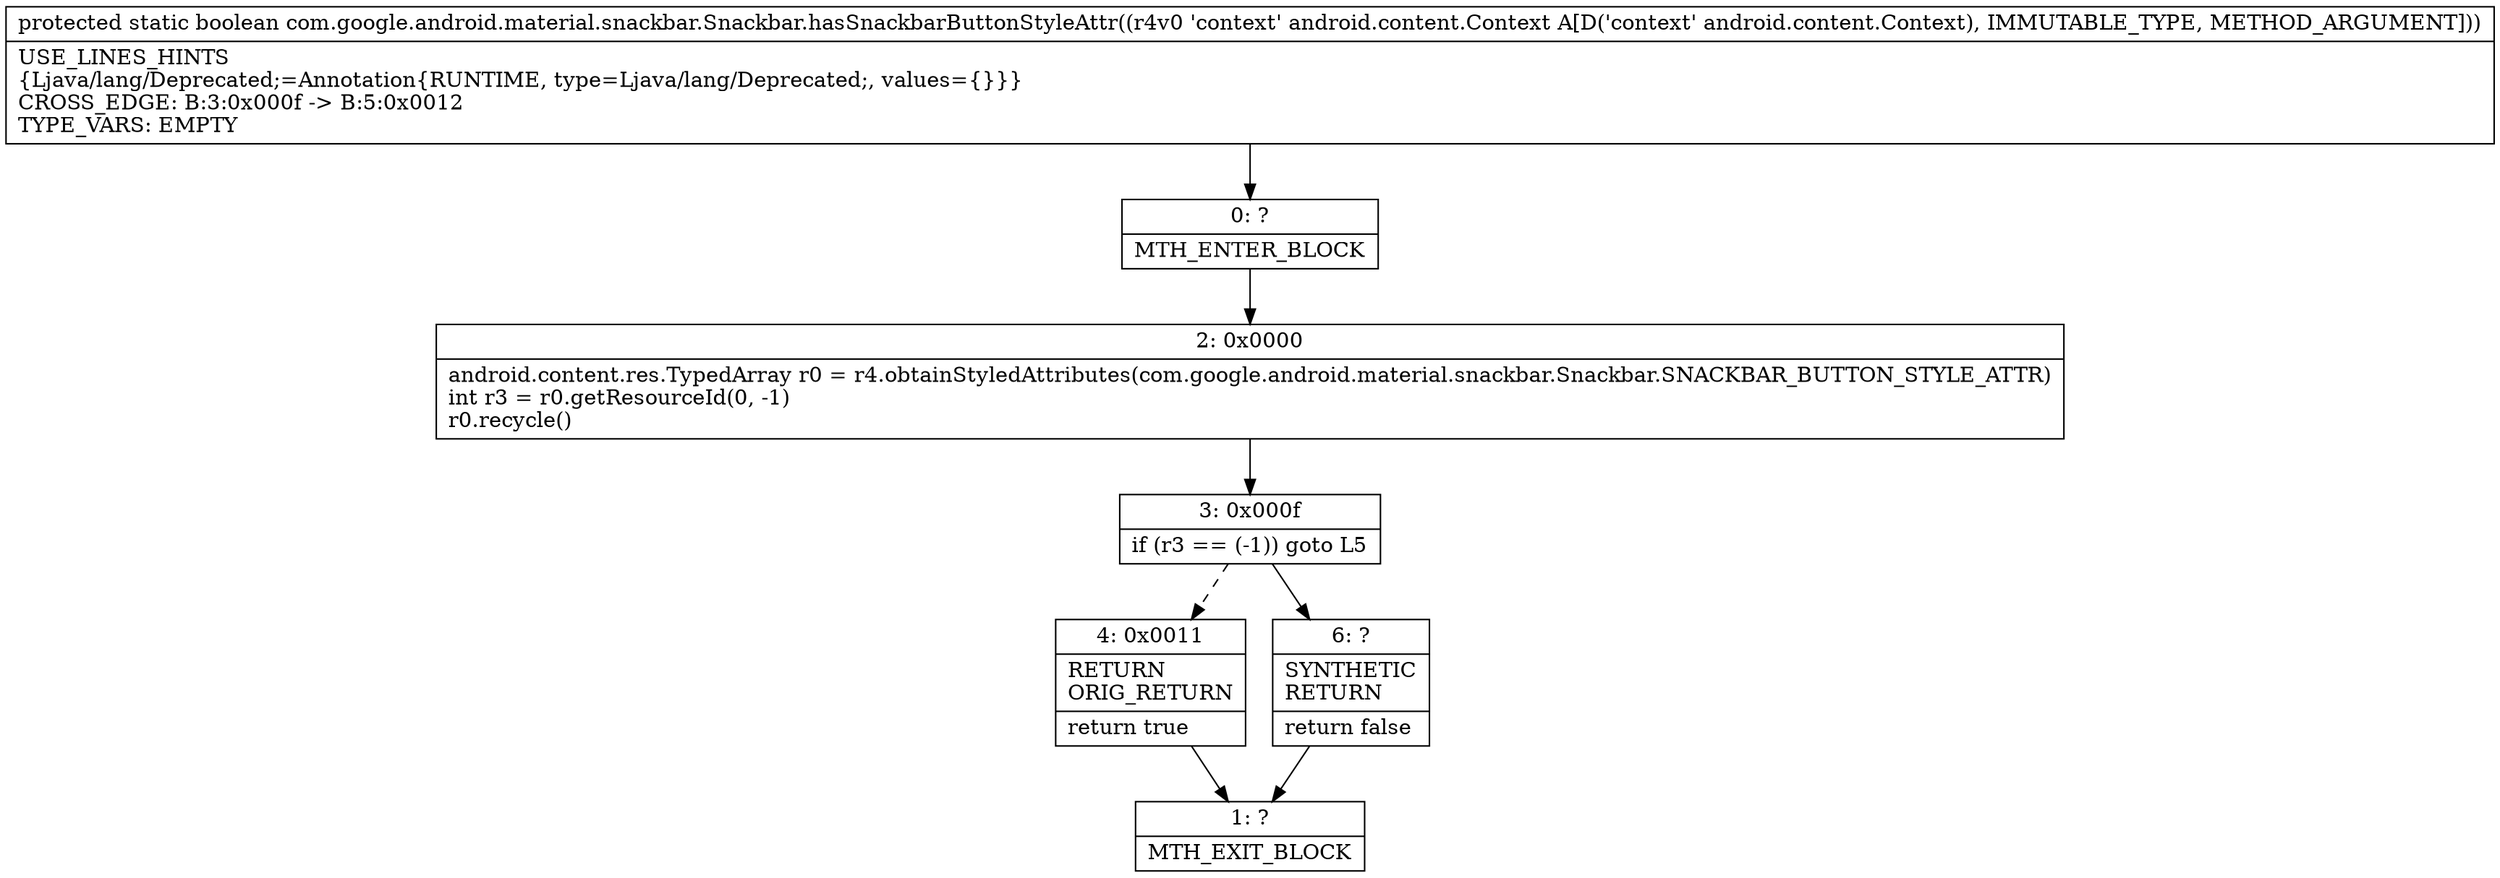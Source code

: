 digraph "CFG forcom.google.android.material.snackbar.Snackbar.hasSnackbarButtonStyleAttr(Landroid\/content\/Context;)Z" {
Node_0 [shape=record,label="{0\:\ ?|MTH_ENTER_BLOCK\l}"];
Node_2 [shape=record,label="{2\:\ 0x0000|android.content.res.TypedArray r0 = r4.obtainStyledAttributes(com.google.android.material.snackbar.Snackbar.SNACKBAR_BUTTON_STYLE_ATTR)\lint r3 = r0.getResourceId(0, \-1)\lr0.recycle()\l}"];
Node_3 [shape=record,label="{3\:\ 0x000f|if (r3 == (\-1)) goto L5\l}"];
Node_4 [shape=record,label="{4\:\ 0x0011|RETURN\lORIG_RETURN\l|return true\l}"];
Node_1 [shape=record,label="{1\:\ ?|MTH_EXIT_BLOCK\l}"];
Node_6 [shape=record,label="{6\:\ ?|SYNTHETIC\lRETURN\l|return false\l}"];
MethodNode[shape=record,label="{protected static boolean com.google.android.material.snackbar.Snackbar.hasSnackbarButtonStyleAttr((r4v0 'context' android.content.Context A[D('context' android.content.Context), IMMUTABLE_TYPE, METHOD_ARGUMENT]))  | USE_LINES_HINTS\l\{Ljava\/lang\/Deprecated;=Annotation\{RUNTIME, type=Ljava\/lang\/Deprecated;, values=\{\}\}\}\lCROSS_EDGE: B:3:0x000f \-\> B:5:0x0012\lTYPE_VARS: EMPTY\l}"];
MethodNode -> Node_0;Node_0 -> Node_2;
Node_2 -> Node_3;
Node_3 -> Node_4[style=dashed];
Node_3 -> Node_6;
Node_4 -> Node_1;
Node_6 -> Node_1;
}

